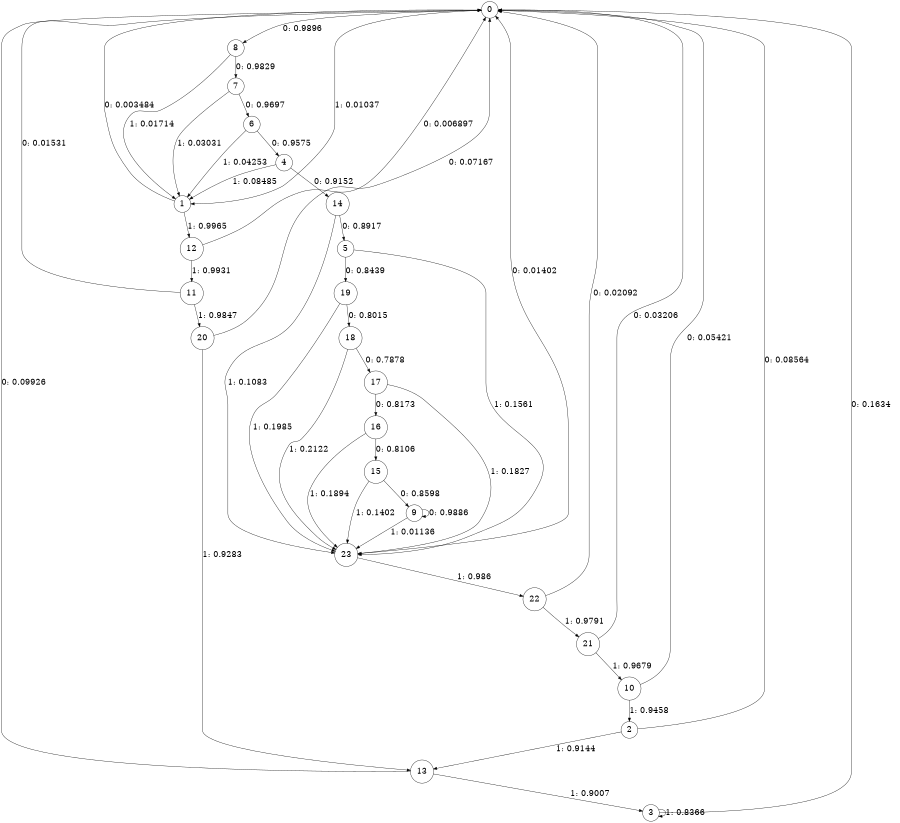 digraph "ch2_both_grouped_df_L13" {
size = "6,8.5";
ratio = "fill";
node [shape = circle];
node [fontsize = 24];
edge [fontsize = 24];
0 -> 8 [label = "0: 0.9896   "];
0 -> 1 [label = "1: 0.01037  "];
1 -> 0 [label = "0: 0.003484  "];
1 -> 12 [label = "1: 0.9965   "];
2 -> 0 [label = "0: 0.08564  "];
2 -> 13 [label = "1: 0.9144   "];
3 -> 0 [label = "0: 0.1634   "];
3 -> 3 [label = "1: 0.8366   "];
4 -> 14 [label = "0: 0.9152   "];
4 -> 1 [label = "1: 0.08485  "];
5 -> 19 [label = "0: 0.8439   "];
5 -> 23 [label = "1: 0.1561   "];
6 -> 4 [label = "0: 0.9575   "];
6 -> 1 [label = "1: 0.04253  "];
7 -> 6 [label = "0: 0.9697   "];
7 -> 1 [label = "1: 0.03031  "];
8 -> 7 [label = "0: 0.9829   "];
8 -> 1 [label = "1: 0.01714  "];
9 -> 9 [label = "0: 0.9886   "];
9 -> 23 [label = "1: 0.01136  "];
10 -> 0 [label = "0: 0.05421  "];
10 -> 2 [label = "1: 0.9458   "];
11 -> 0 [label = "0: 0.01531  "];
11 -> 20 [label = "1: 0.9847   "];
12 -> 0 [label = "0: 0.006897  "];
12 -> 11 [label = "1: 0.9931   "];
13 -> 0 [label = "0: 0.09926  "];
13 -> 3 [label = "1: 0.9007   "];
14 -> 5 [label = "0: 0.8917   "];
14 -> 23 [label = "1: 0.1083   "];
15 -> 9 [label = "0: 0.8598   "];
15 -> 23 [label = "1: 0.1402   "];
16 -> 15 [label = "0: 0.8106   "];
16 -> 23 [label = "1: 0.1894   "];
17 -> 16 [label = "0: 0.8173   "];
17 -> 23 [label = "1: 0.1827   "];
18 -> 17 [label = "0: 0.7878   "];
18 -> 23 [label = "1: 0.2122   "];
19 -> 18 [label = "0: 0.8015   "];
19 -> 23 [label = "1: 0.1985   "];
20 -> 0 [label = "0: 0.07167  "];
20 -> 13 [label = "1: 0.9283   "];
21 -> 0 [label = "0: 0.03206  "];
21 -> 10 [label = "1: 0.9679   "];
22 -> 0 [label = "0: 0.02092  "];
22 -> 21 [label = "1: 0.9791   "];
23 -> 0 [label = "0: 0.01402  "];
23 -> 22 [label = "1: 0.986    "];
}
